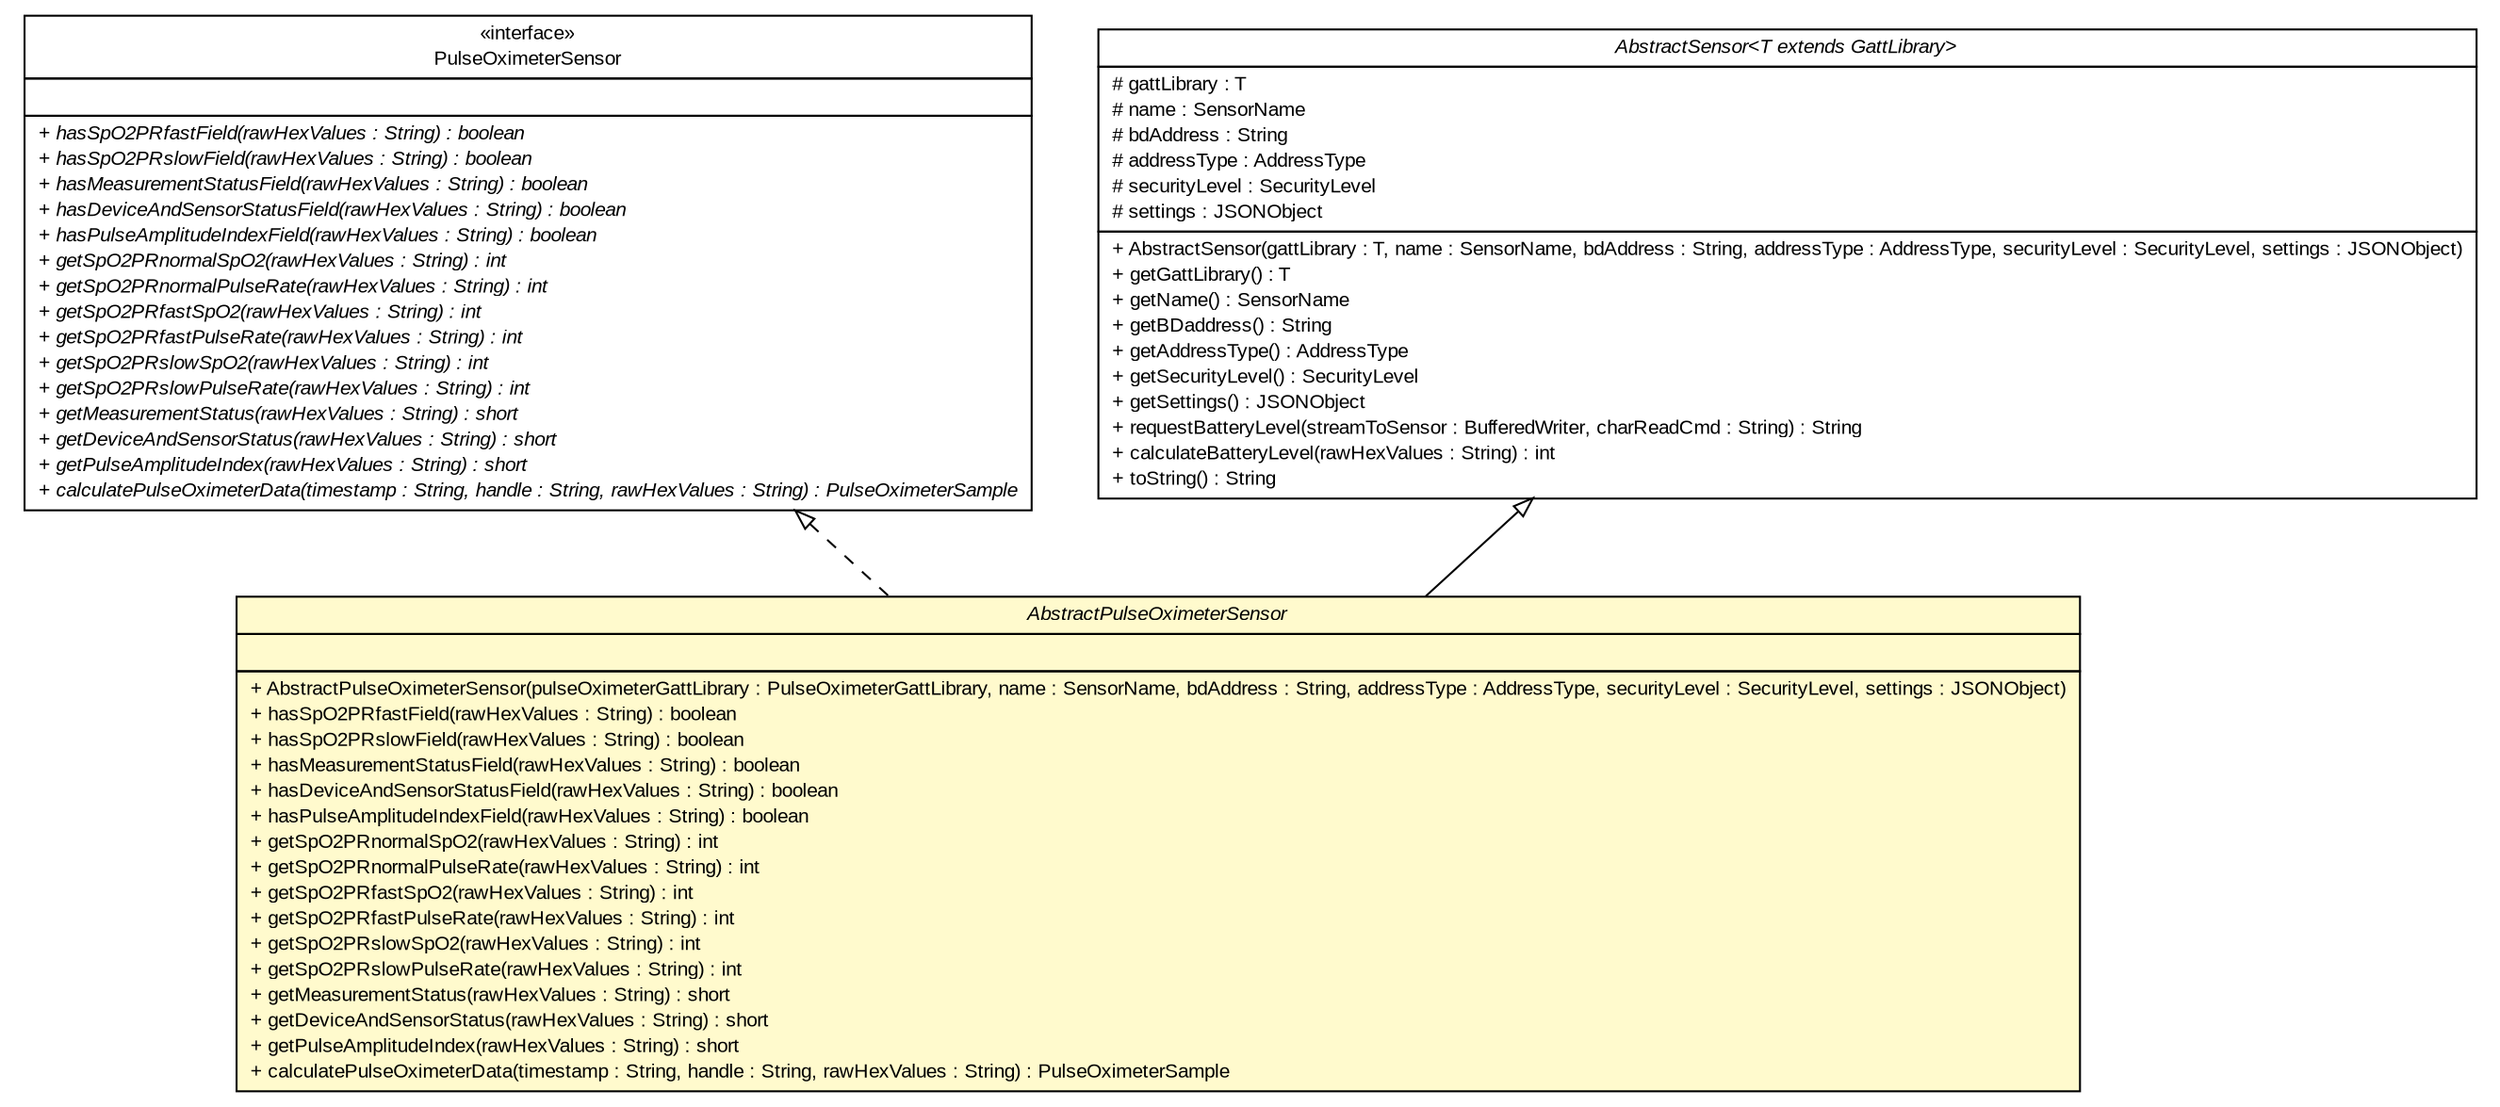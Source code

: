 #!/usr/local/bin/dot
#
# Class diagram 
# Generated by UMLGraph version R5_6 (http://www.umlgraph.org/)
#

digraph G {
	edge [fontname="arial",fontsize=10,labelfontname="arial",labelfontsize=10];
	node [fontname="arial",fontsize=10,shape=plaintext];
	nodesep=0.25;
	ranksep=0.5;
	// de.fhg.fit.biomos.sensorplatform.sensor.PulseOximeterSensor
	c91 [label=<<table title="de.fhg.fit.biomos.sensorplatform.sensor.PulseOximeterSensor" border="0" cellborder="1" cellspacing="0" cellpadding="2" port="p" href="./PulseOximeterSensor.html">
		<tr><td><table border="0" cellspacing="0" cellpadding="1">
<tr><td align="center" balign="center"> &#171;interface&#187; </td></tr>
<tr><td align="center" balign="center"> PulseOximeterSensor </td></tr>
		</table></td></tr>
		<tr><td><table border="0" cellspacing="0" cellpadding="1">
<tr><td align="left" balign="left">  </td></tr>
		</table></td></tr>
		<tr><td><table border="0" cellspacing="0" cellpadding="1">
<tr><td align="left" balign="left"><font face="arial italic" point-size="10.0"> + hasSpO2PRfastField(rawHexValues : String) : boolean </font></td></tr>
<tr><td align="left" balign="left"><font face="arial italic" point-size="10.0"> + hasSpO2PRslowField(rawHexValues : String) : boolean </font></td></tr>
<tr><td align="left" balign="left"><font face="arial italic" point-size="10.0"> + hasMeasurementStatusField(rawHexValues : String) : boolean </font></td></tr>
<tr><td align="left" balign="left"><font face="arial italic" point-size="10.0"> + hasDeviceAndSensorStatusField(rawHexValues : String) : boolean </font></td></tr>
<tr><td align="left" balign="left"><font face="arial italic" point-size="10.0"> + hasPulseAmplitudeIndexField(rawHexValues : String) : boolean </font></td></tr>
<tr><td align="left" balign="left"><font face="arial italic" point-size="10.0"> + getSpO2PRnormalSpO2(rawHexValues : String) : int </font></td></tr>
<tr><td align="left" balign="left"><font face="arial italic" point-size="10.0"> + getSpO2PRnormalPulseRate(rawHexValues : String) : int </font></td></tr>
<tr><td align="left" balign="left"><font face="arial italic" point-size="10.0"> + getSpO2PRfastSpO2(rawHexValues : String) : int </font></td></tr>
<tr><td align="left" balign="left"><font face="arial italic" point-size="10.0"> + getSpO2PRfastPulseRate(rawHexValues : String) : int </font></td></tr>
<tr><td align="left" balign="left"><font face="arial italic" point-size="10.0"> + getSpO2PRslowSpO2(rawHexValues : String) : int </font></td></tr>
<tr><td align="left" balign="left"><font face="arial italic" point-size="10.0"> + getSpO2PRslowPulseRate(rawHexValues : String) : int </font></td></tr>
<tr><td align="left" balign="left"><font face="arial italic" point-size="10.0"> + getMeasurementStatus(rawHexValues : String) : short </font></td></tr>
<tr><td align="left" balign="left"><font face="arial italic" point-size="10.0"> + getDeviceAndSensorStatus(rawHexValues : String) : short </font></td></tr>
<tr><td align="left" balign="left"><font face="arial italic" point-size="10.0"> + getPulseAmplitudeIndex(rawHexValues : String) : short </font></td></tr>
<tr><td align="left" balign="left"><font face="arial italic" point-size="10.0"> + calculatePulseOximeterData(timestamp : String, handle : String, rawHexValues : String) : PulseOximeterSample </font></td></tr>
		</table></td></tr>
		</table>>, URL="./PulseOximeterSensor.html", fontname="arial", fontcolor="black", fontsize=10.0];
	// de.fhg.fit.biomos.sensorplatform.sensor.AbstractSensor<T extends de.fhg.fit.biomos.sensorplatform.gatt.GattLibrary>
	c93 [label=<<table title="de.fhg.fit.biomos.sensorplatform.sensor.AbstractSensor" border="0" cellborder="1" cellspacing="0" cellpadding="2" port="p" href="./AbstractSensor.html">
		<tr><td><table border="0" cellspacing="0" cellpadding="1">
<tr><td align="center" balign="center"><font face="arial italic"> AbstractSensor&lt;T extends GattLibrary&gt; </font></td></tr>
		</table></td></tr>
		<tr><td><table border="0" cellspacing="0" cellpadding="1">
<tr><td align="left" balign="left"> # gattLibrary : T </td></tr>
<tr><td align="left" balign="left"> # name : SensorName </td></tr>
<tr><td align="left" balign="left"> # bdAddress : String </td></tr>
<tr><td align="left" balign="left"> # addressType : AddressType </td></tr>
<tr><td align="left" balign="left"> # securityLevel : SecurityLevel </td></tr>
<tr><td align="left" balign="left"> # settings : JSONObject </td></tr>
		</table></td></tr>
		<tr><td><table border="0" cellspacing="0" cellpadding="1">
<tr><td align="left" balign="left"> + AbstractSensor(gattLibrary : T, name : SensorName, bdAddress : String, addressType : AddressType, securityLevel : SecurityLevel, settings : JSONObject) </td></tr>
<tr><td align="left" balign="left"> + getGattLibrary() : T </td></tr>
<tr><td align="left" balign="left"> + getName() : SensorName </td></tr>
<tr><td align="left" balign="left"> + getBDaddress() : String </td></tr>
<tr><td align="left" balign="left"> + getAddressType() : AddressType </td></tr>
<tr><td align="left" balign="left"> + getSecurityLevel() : SecurityLevel </td></tr>
<tr><td align="left" balign="left"> + getSettings() : JSONObject </td></tr>
<tr><td align="left" balign="left"> + requestBatteryLevel(streamToSensor : BufferedWriter, charReadCmd : String) : String </td></tr>
<tr><td align="left" balign="left"> + calculateBatteryLevel(rawHexValues : String) : int </td></tr>
<tr><td align="left" balign="left"> + toString() : String </td></tr>
		</table></td></tr>
		</table>>, URL="./AbstractSensor.html", fontname="arial", fontcolor="black", fontsize=10.0];
	// de.fhg.fit.biomos.sensorplatform.sensor.AbstractPulseOximeterSensor
	c94 [label=<<table title="de.fhg.fit.biomos.sensorplatform.sensor.AbstractPulseOximeterSensor" border="0" cellborder="1" cellspacing="0" cellpadding="2" port="p" bgcolor="lemonChiffon" href="./AbstractPulseOximeterSensor.html">
		<tr><td><table border="0" cellspacing="0" cellpadding="1">
<tr><td align="center" balign="center"><font face="arial italic"> AbstractPulseOximeterSensor </font></td></tr>
		</table></td></tr>
		<tr><td><table border="0" cellspacing="0" cellpadding="1">
<tr><td align="left" balign="left">  </td></tr>
		</table></td></tr>
		<tr><td><table border="0" cellspacing="0" cellpadding="1">
<tr><td align="left" balign="left"> + AbstractPulseOximeterSensor(pulseOximeterGattLibrary : PulseOximeterGattLibrary, name : SensorName, bdAddress : String, addressType : AddressType, securityLevel : SecurityLevel, settings : JSONObject) </td></tr>
<tr><td align="left" balign="left"> + hasSpO2PRfastField(rawHexValues : String) : boolean </td></tr>
<tr><td align="left" balign="left"> + hasSpO2PRslowField(rawHexValues : String) : boolean </td></tr>
<tr><td align="left" balign="left"> + hasMeasurementStatusField(rawHexValues : String) : boolean </td></tr>
<tr><td align="left" balign="left"> + hasDeviceAndSensorStatusField(rawHexValues : String) : boolean </td></tr>
<tr><td align="left" balign="left"> + hasPulseAmplitudeIndexField(rawHexValues : String) : boolean </td></tr>
<tr><td align="left" balign="left"> + getSpO2PRnormalSpO2(rawHexValues : String) : int </td></tr>
<tr><td align="left" balign="left"> + getSpO2PRnormalPulseRate(rawHexValues : String) : int </td></tr>
<tr><td align="left" balign="left"> + getSpO2PRfastSpO2(rawHexValues : String) : int </td></tr>
<tr><td align="left" balign="left"> + getSpO2PRfastPulseRate(rawHexValues : String) : int </td></tr>
<tr><td align="left" balign="left"> + getSpO2PRslowSpO2(rawHexValues : String) : int </td></tr>
<tr><td align="left" balign="left"> + getSpO2PRslowPulseRate(rawHexValues : String) : int </td></tr>
<tr><td align="left" balign="left"> + getMeasurementStatus(rawHexValues : String) : short </td></tr>
<tr><td align="left" balign="left"> + getDeviceAndSensorStatus(rawHexValues : String) : short </td></tr>
<tr><td align="left" balign="left"> + getPulseAmplitudeIndex(rawHexValues : String) : short </td></tr>
<tr><td align="left" balign="left"> + calculatePulseOximeterData(timestamp : String, handle : String, rawHexValues : String) : PulseOximeterSample </td></tr>
		</table></td></tr>
		</table>>, URL="./AbstractPulseOximeterSensor.html", fontname="arial", fontcolor="black", fontsize=10.0];
	//de.fhg.fit.biomos.sensorplatform.sensor.AbstractPulseOximeterSensor extends de.fhg.fit.biomos.sensorplatform.sensor.AbstractSensor<de.fhg.fit.biomos.sensorplatform.gatt.PulseOximeterGattLibrary>
	c93:p -> c94:p [dir=back,arrowtail=empty];
	//de.fhg.fit.biomos.sensorplatform.sensor.AbstractPulseOximeterSensor implements de.fhg.fit.biomos.sensorplatform.sensor.PulseOximeterSensor
	c91:p -> c94:p [dir=back,arrowtail=empty,style=dashed];
}

